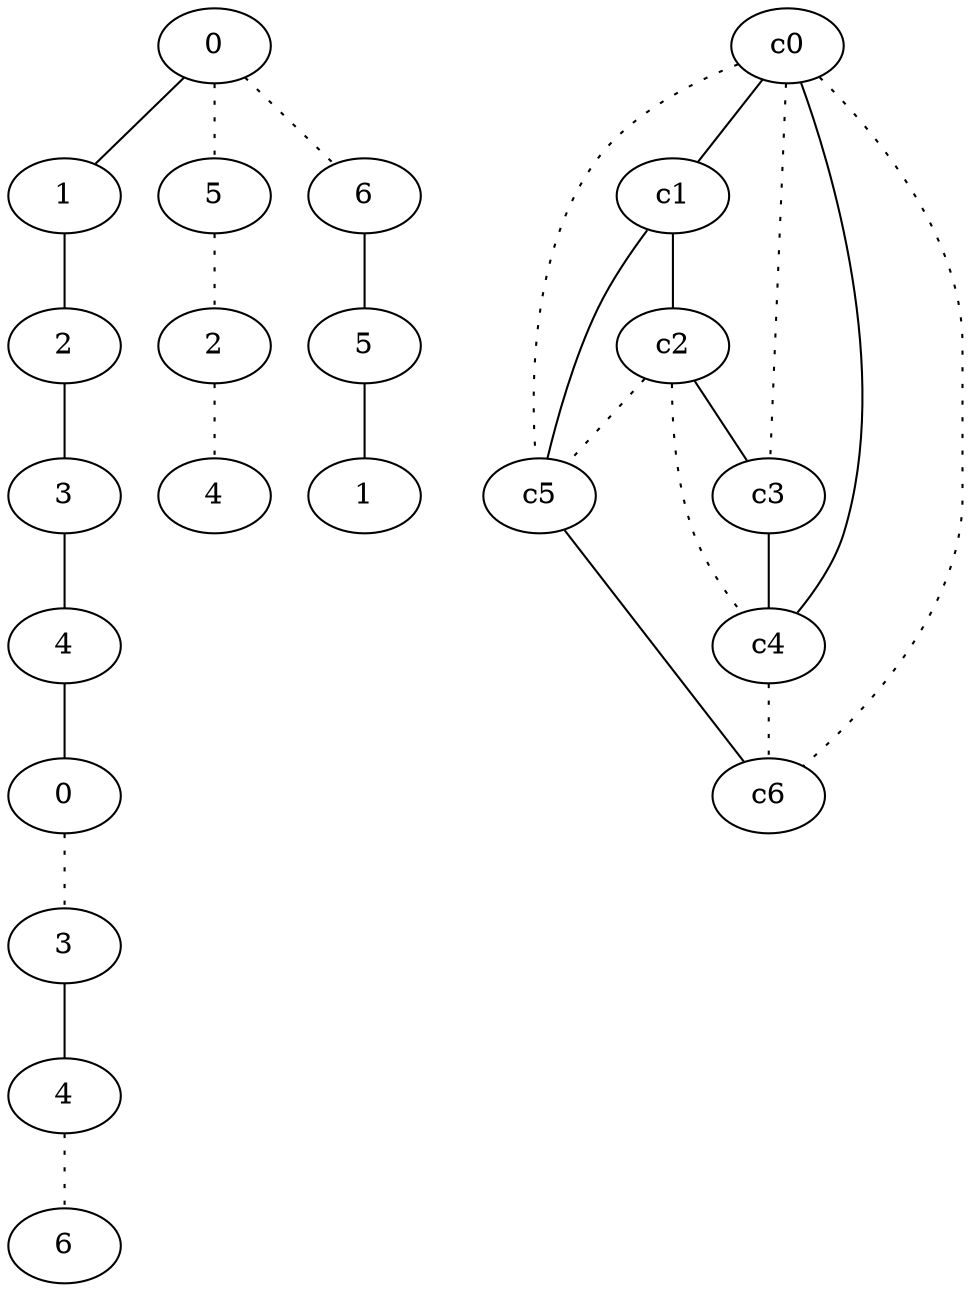 graph {
a0[label=0];
a1[label=1];
a2[label=2];
a3[label=3];
a4[label=4];
a5[label=0];
a6[label=3];
a7[label=4];
a8[label=6];
a9[label=5];
a10[label=2];
a11[label=4];
a12[label=6];
a13[label=5];
a14[label=1];
a0 -- a1;
a0 -- a9 [style=dotted];
a0 -- a12 [style=dotted];
a1 -- a2;
a2 -- a3;
a3 -- a4;
a4 -- a5;
a5 -- a6 [style=dotted];
a6 -- a7;
a7 -- a8 [style=dotted];
a9 -- a10 [style=dotted];
a10 -- a11 [style=dotted];
a12 -- a13;
a13 -- a14;
c0 -- c1;
c0 -- c3 [style=dotted];
c0 -- c4;
c0 -- c5 [style=dotted];
c0 -- c6 [style=dotted];
c1 -- c2;
c1 -- c5;
c2 -- c3;
c2 -- c4 [style=dotted];
c2 -- c5 [style=dotted];
c3 -- c4;
c4 -- c6 [style=dotted];
c5 -- c6;
}
